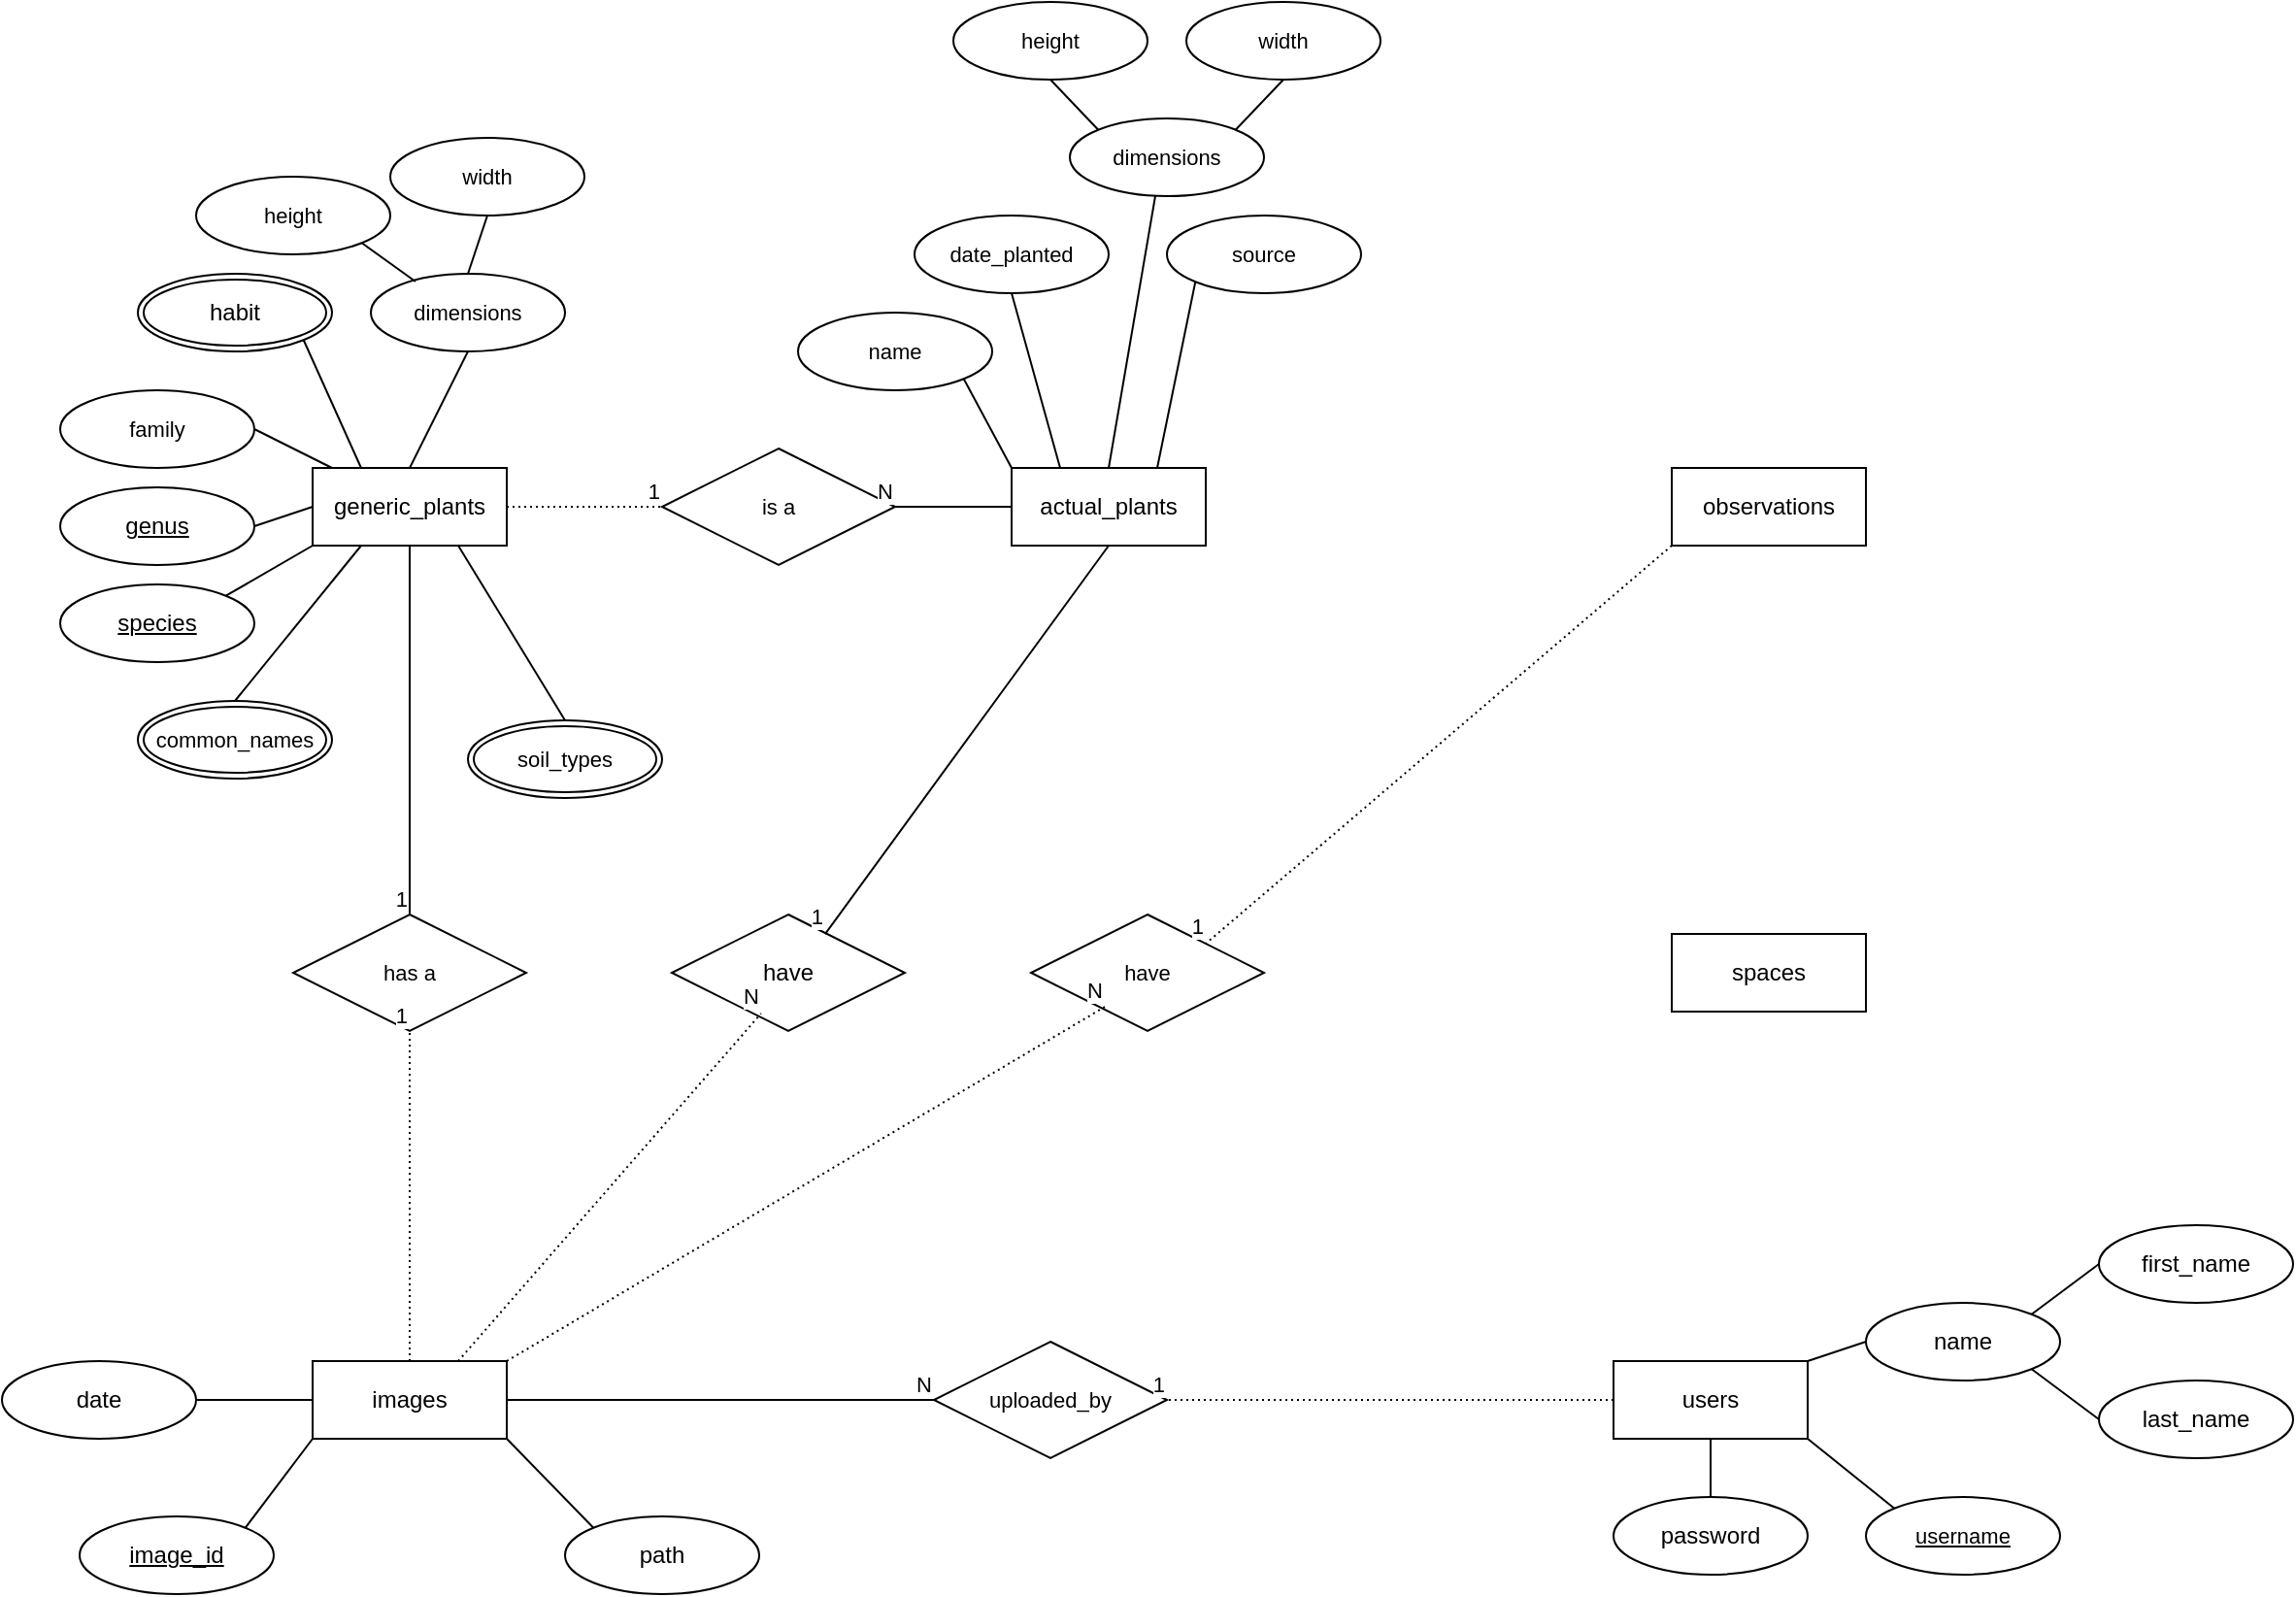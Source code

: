 <mxfile version="24.7.5">
  <diagram id="R2lEEEUBdFMjLlhIrx00" name="Page-1">
    <mxGraphModel dx="2074" dy="1106" grid="1" gridSize="10" guides="1" tooltips="1" connect="1" arrows="1" fold="1" page="1" pageScale="1" pageWidth="850" pageHeight="1100" math="0" shadow="0" extFonts="Permanent Marker^https://fonts.googleapis.com/css?family=Permanent+Marker">
      <root>
        <mxCell id="0" />
        <mxCell id="1" parent="0" />
        <mxCell id="8vloyq_Telz0-nq0sPVS-1" value="generic_plants" style="whiteSpace=wrap;html=1;align=center;fontSize=12;" parent="1" vertex="1">
          <mxGeometry x="180" y="460" width="100" height="40" as="geometry" />
        </mxCell>
        <mxCell id="GQBnyUPq5ZIcI_zQH5y9-13" style="edgeStyle=none;shape=connector;rounded=0;orthogonalLoop=1;jettySize=auto;html=1;exitX=0.75;exitY=0;exitDx=0;exitDy=0;entryX=0;entryY=1;entryDx=0;entryDy=0;strokeColor=default;align=center;verticalAlign=middle;fontFamily=Helvetica;fontSize=11;fontColor=default;labelBackgroundColor=default;endArrow=none;endFill=0;" edge="1" parent="1" source="8vloyq_Telz0-nq0sPVS-2" target="GQBnyUPq5ZIcI_zQH5y9-12">
          <mxGeometry relative="1" as="geometry" />
        </mxCell>
        <mxCell id="8vloyq_Telz0-nq0sPVS-2" value="actual_plants" style="whiteSpace=wrap;html=1;align=center;fontSize=12;" parent="1" vertex="1">
          <mxGeometry x="540" y="460" width="100" height="40" as="geometry" />
        </mxCell>
        <mxCell id="8vloyq_Telz0-nq0sPVS-4" style="rounded=0;orthogonalLoop=1;jettySize=auto;html=1;exitX=1;exitY=1;exitDx=0;exitDy=0;entryX=0.25;entryY=0;entryDx=0;entryDy=0;endArrow=none;endFill=0;fontSize=12;" parent="1" source="8vloyq_Telz0-nq0sPVS-3" target="8vloyq_Telz0-nq0sPVS-1" edge="1">
          <mxGeometry relative="1" as="geometry" />
        </mxCell>
        <mxCell id="8vloyq_Telz0-nq0sPVS-3" value="habit" style="ellipse;shape=doubleEllipse;margin=3;whiteSpace=wrap;html=1;align=center;fontSize=12;" parent="1" vertex="1">
          <mxGeometry x="90" y="360" width="100" height="40" as="geometry" />
        </mxCell>
        <mxCell id="8vloyq_Telz0-nq0sPVS-7" style="edgeStyle=none;shape=connector;rounded=0;orthogonalLoop=1;jettySize=auto;html=1;exitX=1;exitY=0.5;exitDx=0;exitDy=0;entryX=0;entryY=0.5;entryDx=0;entryDy=0;strokeColor=default;align=center;verticalAlign=middle;fontFamily=Helvetica;fontSize=12;fontColor=default;labelBackgroundColor=default;endArrow=none;endFill=0;" parent="1" source="8vloyq_Telz0-nq0sPVS-6" target="8vloyq_Telz0-nq0sPVS-1" edge="1">
          <mxGeometry relative="1" as="geometry" />
        </mxCell>
        <mxCell id="8vloyq_Telz0-nq0sPVS-6" value="genus" style="ellipse;whiteSpace=wrap;html=1;align=center;fontStyle=4;fontFamily=Helvetica;fontSize=12;fontColor=default;labelBackgroundColor=default;" parent="1" vertex="1">
          <mxGeometry x="50" y="470" width="100" height="40" as="geometry" />
        </mxCell>
        <mxCell id="8vloyq_Telz0-nq0sPVS-9" style="edgeStyle=none;shape=connector;rounded=0;orthogonalLoop=1;jettySize=auto;html=1;exitX=1;exitY=0;exitDx=0;exitDy=0;entryX=0;entryY=1;entryDx=0;entryDy=0;strokeColor=default;align=center;verticalAlign=middle;fontFamily=Helvetica;fontSize=12;fontColor=default;labelBackgroundColor=default;endArrow=none;endFill=0;" parent="1" source="8vloyq_Telz0-nq0sPVS-8" target="8vloyq_Telz0-nq0sPVS-1" edge="1">
          <mxGeometry relative="1" as="geometry" />
        </mxCell>
        <mxCell id="8vloyq_Telz0-nq0sPVS-8" value="species" style="ellipse;whiteSpace=wrap;html=1;align=center;fontStyle=4;fontFamily=Helvetica;fontSize=12;fontColor=default;labelBackgroundColor=default;" parent="1" vertex="1">
          <mxGeometry x="50" y="520" width="100" height="40" as="geometry" />
        </mxCell>
        <mxCell id="8vloyq_Telz0-nq0sPVS-10" value="images" style="whiteSpace=wrap;html=1;align=center;fontFamily=Helvetica;fontSize=12;fontColor=default;labelBackgroundColor=default;" parent="1" vertex="1">
          <mxGeometry x="180" y="920" width="100" height="40" as="geometry" />
        </mxCell>
        <mxCell id="8vloyq_Telz0-nq0sPVS-12" style="edgeStyle=none;shape=connector;rounded=0;orthogonalLoop=1;jettySize=auto;html=1;exitX=1;exitY=0;exitDx=0;exitDy=0;strokeColor=default;align=center;verticalAlign=middle;fontFamily=Helvetica;fontSize=12;fontColor=default;labelBackgroundColor=default;endArrow=none;endFill=0;entryX=0;entryY=1;entryDx=0;entryDy=0;" parent="1" source="8vloyq_Telz0-nq0sPVS-11" target="8vloyq_Telz0-nq0sPVS-10" edge="1">
          <mxGeometry relative="1" as="geometry">
            <mxPoint x="180" y="970" as="targetPoint" />
          </mxGeometry>
        </mxCell>
        <mxCell id="8vloyq_Telz0-nq0sPVS-11" value="image_id" style="ellipse;whiteSpace=wrap;html=1;align=center;fontStyle=4;fontFamily=Helvetica;fontSize=12;fontColor=default;labelBackgroundColor=default;" parent="1" vertex="1">
          <mxGeometry x="60" y="1000" width="100" height="40" as="geometry" />
        </mxCell>
        <mxCell id="8vloyq_Telz0-nq0sPVS-14" style="edgeStyle=none;shape=connector;rounded=0;orthogonalLoop=1;jettySize=auto;html=1;exitX=0;exitY=0;exitDx=0;exitDy=0;entryX=1;entryY=1;entryDx=0;entryDy=0;strokeColor=default;align=center;verticalAlign=middle;fontFamily=Helvetica;fontSize=12;fontColor=default;labelBackgroundColor=default;endArrow=none;endFill=0;" parent="1" source="8vloyq_Telz0-nq0sPVS-13" target="8vloyq_Telz0-nq0sPVS-10" edge="1">
          <mxGeometry relative="1" as="geometry" />
        </mxCell>
        <mxCell id="8vloyq_Telz0-nq0sPVS-13" value="path" style="ellipse;whiteSpace=wrap;html=1;align=center;fontFamily=Helvetica;fontSize=12;fontColor=default;labelBackgroundColor=default;" parent="1" vertex="1">
          <mxGeometry x="310" y="1000" width="100" height="40" as="geometry" />
        </mxCell>
        <mxCell id="8vloyq_Telz0-nq0sPVS-16" style="edgeStyle=none;shape=connector;rounded=0;orthogonalLoop=1;jettySize=auto;html=1;exitX=1;exitY=0.5;exitDx=0;exitDy=0;entryX=0;entryY=0.5;entryDx=0;entryDy=0;strokeColor=default;align=center;verticalAlign=middle;fontFamily=Helvetica;fontSize=12;fontColor=default;labelBackgroundColor=default;endArrow=none;endFill=0;" parent="1" source="8vloyq_Telz0-nq0sPVS-15" target="8vloyq_Telz0-nq0sPVS-10" edge="1">
          <mxGeometry relative="1" as="geometry" />
        </mxCell>
        <mxCell id="8vloyq_Telz0-nq0sPVS-15" value="date" style="ellipse;whiteSpace=wrap;html=1;align=center;fontFamily=Helvetica;fontSize=12;fontColor=default;labelBackgroundColor=default;" parent="1" vertex="1">
          <mxGeometry x="20" y="920" width="100" height="40" as="geometry" />
        </mxCell>
        <mxCell id="8vloyq_Telz0-nq0sPVS-17" value="users" style="whiteSpace=wrap;html=1;align=center;fontFamily=Helvetica;fontSize=12;fontColor=default;labelBackgroundColor=default;" parent="1" vertex="1">
          <mxGeometry x="850" y="920" width="100" height="40" as="geometry" />
        </mxCell>
        <mxCell id="8vloyq_Telz0-nq0sPVS-18" value="observations" style="whiteSpace=wrap;html=1;align=center;fontFamily=Helvetica;fontSize=12;fontColor=default;labelBackgroundColor=default;" parent="1" vertex="1">
          <mxGeometry x="880" y="460" width="100" height="40" as="geometry" />
        </mxCell>
        <mxCell id="8vloyq_Telz0-nq0sPVS-19" value="&lt;div style=&quot;font-size: 12px;&quot;&gt;spaces&lt;/div&gt;" style="whiteSpace=wrap;html=1;align=center;fontFamily=Helvetica;fontSize=12;fontColor=default;labelBackgroundColor=default;" parent="1" vertex="1">
          <mxGeometry x="880" y="700" width="100" height="40" as="geometry" />
        </mxCell>
        <mxCell id="8vloyq_Telz0-nq0sPVS-27" style="edgeStyle=none;shape=connector;rounded=0;orthogonalLoop=1;jettySize=auto;html=1;exitX=0;exitY=0.5;exitDx=0;exitDy=0;entryX=1;entryY=0;entryDx=0;entryDy=0;strokeColor=default;align=center;verticalAlign=middle;fontFamily=Helvetica;fontSize=12;fontColor=default;labelBackgroundColor=default;endArrow=none;endFill=0;" parent="1" source="8vloyq_Telz0-nq0sPVS-22" target="8vloyq_Telz0-nq0sPVS-17" edge="1">
          <mxGeometry relative="1" as="geometry" />
        </mxCell>
        <mxCell id="8vloyq_Telz0-nq0sPVS-22" value="name" style="ellipse;whiteSpace=wrap;html=1;align=center;fontFamily=Helvetica;fontSize=12;fontColor=default;labelBackgroundColor=default;" parent="1" vertex="1">
          <mxGeometry x="980" y="890" width="100" height="40" as="geometry" />
        </mxCell>
        <mxCell id="8vloyq_Telz0-nq0sPVS-25" style="edgeStyle=none;shape=connector;rounded=0;orthogonalLoop=1;jettySize=auto;html=1;exitX=0;exitY=0.5;exitDx=0;exitDy=0;entryX=1;entryY=0;entryDx=0;entryDy=0;strokeColor=default;align=center;verticalAlign=middle;fontFamily=Helvetica;fontSize=12;fontColor=default;labelBackgroundColor=default;endArrow=none;endFill=0;" parent="1" source="8vloyq_Telz0-nq0sPVS-23" target="8vloyq_Telz0-nq0sPVS-22" edge="1">
          <mxGeometry relative="1" as="geometry" />
        </mxCell>
        <mxCell id="8vloyq_Telz0-nq0sPVS-23" value="first_name" style="ellipse;whiteSpace=wrap;html=1;align=center;fontFamily=Helvetica;fontSize=12;fontColor=default;labelBackgroundColor=default;" parent="1" vertex="1">
          <mxGeometry x="1100" y="850" width="100" height="40" as="geometry" />
        </mxCell>
        <mxCell id="8vloyq_Telz0-nq0sPVS-26" style="edgeStyle=none;shape=connector;rounded=0;orthogonalLoop=1;jettySize=auto;html=1;exitX=0;exitY=0.5;exitDx=0;exitDy=0;entryX=1;entryY=1;entryDx=0;entryDy=0;strokeColor=default;align=center;verticalAlign=middle;fontFamily=Helvetica;fontSize=12;fontColor=default;labelBackgroundColor=default;endArrow=none;endFill=0;" parent="1" source="8vloyq_Telz0-nq0sPVS-24" target="8vloyq_Telz0-nq0sPVS-22" edge="1">
          <mxGeometry relative="1" as="geometry" />
        </mxCell>
        <mxCell id="8vloyq_Telz0-nq0sPVS-24" value="last_name" style="ellipse;whiteSpace=wrap;html=1;align=center;fontFamily=Helvetica;fontSize=12;fontColor=default;labelBackgroundColor=default;" parent="1" vertex="1">
          <mxGeometry x="1100" y="930" width="100" height="40" as="geometry" />
        </mxCell>
        <mxCell id="8vloyq_Telz0-nq0sPVS-29" style="edgeStyle=none;shape=connector;rounded=0;orthogonalLoop=1;jettySize=auto;html=1;exitX=0;exitY=0;exitDx=0;exitDy=0;entryX=1;entryY=1;entryDx=0;entryDy=0;strokeColor=default;align=center;verticalAlign=middle;fontFamily=Helvetica;fontSize=11;fontColor=default;labelBackgroundColor=default;endArrow=none;endFill=0;" parent="1" source="8vloyq_Telz0-nq0sPVS-28" target="8vloyq_Telz0-nq0sPVS-17" edge="1">
          <mxGeometry relative="1" as="geometry" />
        </mxCell>
        <mxCell id="8vloyq_Telz0-nq0sPVS-28" value="username" style="ellipse;whiteSpace=wrap;html=1;align=center;fontStyle=4;fontFamily=Helvetica;fontSize=11;fontColor=default;labelBackgroundColor=default;" parent="1" vertex="1">
          <mxGeometry x="980" y="990" width="100" height="40" as="geometry" />
        </mxCell>
        <mxCell id="8vloyq_Telz0-nq0sPVS-31" style="edgeStyle=none;shape=connector;rounded=0;orthogonalLoop=1;jettySize=auto;html=1;exitX=0.5;exitY=0;exitDx=0;exitDy=0;entryX=0.25;entryY=1;entryDx=0;entryDy=0;strokeColor=default;align=center;verticalAlign=middle;fontFamily=Helvetica;fontSize=11;fontColor=default;labelBackgroundColor=default;endArrow=none;endFill=0;" parent="1" source="8vloyq_Telz0-nq0sPVS-30" target="8vloyq_Telz0-nq0sPVS-1" edge="1">
          <mxGeometry relative="1" as="geometry" />
        </mxCell>
        <mxCell id="8vloyq_Telz0-nq0sPVS-30" value="common_names" style="ellipse;shape=doubleEllipse;margin=3;whiteSpace=wrap;html=1;align=center;fontFamily=Helvetica;fontSize=11;fontColor=default;labelBackgroundColor=default;" parent="1" vertex="1">
          <mxGeometry x="90" y="580" width="100" height="40" as="geometry" />
        </mxCell>
        <mxCell id="8vloyq_Telz0-nq0sPVS-33" style="edgeStyle=none;shape=connector;rounded=0;orthogonalLoop=1;jettySize=auto;html=1;exitX=1;exitY=0.5;exitDx=0;exitDy=0;strokeColor=default;align=center;verticalAlign=middle;fontFamily=Helvetica;fontSize=11;fontColor=default;labelBackgroundColor=default;endArrow=none;endFill=0;" parent="1" source="8vloyq_Telz0-nq0sPVS-32" edge="1">
          <mxGeometry relative="1" as="geometry">
            <mxPoint x="190" y="460" as="targetPoint" />
          </mxGeometry>
        </mxCell>
        <mxCell id="8vloyq_Telz0-nq0sPVS-32" value="family" style="ellipse;whiteSpace=wrap;html=1;align=center;fontFamily=Helvetica;fontSize=11;fontColor=default;labelBackgroundColor=default;" parent="1" vertex="1">
          <mxGeometry x="50" y="420" width="100" height="40" as="geometry" />
        </mxCell>
        <mxCell id="8vloyq_Telz0-nq0sPVS-37" style="edgeStyle=none;shape=connector;rounded=0;orthogonalLoop=1;jettySize=auto;html=1;exitX=0.5;exitY=1;exitDx=0;exitDy=0;entryX=0.5;entryY=0;entryDx=0;entryDy=0;strokeColor=default;align=center;verticalAlign=middle;fontFamily=Helvetica;fontSize=11;fontColor=default;labelBackgroundColor=default;endArrow=none;endFill=0;" parent="1" source="8vloyq_Telz0-nq0sPVS-34" target="8vloyq_Telz0-nq0sPVS-1" edge="1">
          <mxGeometry relative="1" as="geometry" />
        </mxCell>
        <mxCell id="8vloyq_Telz0-nq0sPVS-34" value="dimensions" style="ellipse;whiteSpace=wrap;html=1;align=center;fontFamily=Helvetica;fontSize=11;fontColor=default;labelBackgroundColor=default;" parent="1" vertex="1">
          <mxGeometry x="210" y="360" width="100" height="40" as="geometry" />
        </mxCell>
        <mxCell id="8vloyq_Telz0-nq0sPVS-35" value="height" style="ellipse;whiteSpace=wrap;html=1;align=center;fontFamily=Helvetica;fontSize=11;fontColor=default;labelBackgroundColor=default;" parent="1" vertex="1">
          <mxGeometry x="120" y="310" width="100" height="40" as="geometry" />
        </mxCell>
        <mxCell id="8vloyq_Telz0-nq0sPVS-39" style="edgeStyle=none;shape=connector;rounded=0;orthogonalLoop=1;jettySize=auto;html=1;exitX=0.5;exitY=1;exitDx=0;exitDy=0;entryX=0.5;entryY=0;entryDx=0;entryDy=0;strokeColor=default;align=center;verticalAlign=middle;fontFamily=Helvetica;fontSize=11;fontColor=default;labelBackgroundColor=default;endArrow=none;endFill=0;" parent="1" source="8vloyq_Telz0-nq0sPVS-36" target="8vloyq_Telz0-nq0sPVS-34" edge="1">
          <mxGeometry relative="1" as="geometry" />
        </mxCell>
        <mxCell id="8vloyq_Telz0-nq0sPVS-36" value="width" style="ellipse;whiteSpace=wrap;html=1;align=center;fontFamily=Helvetica;fontSize=11;fontColor=default;labelBackgroundColor=default;" parent="1" vertex="1">
          <mxGeometry x="220" y="290" width="100" height="40" as="geometry" />
        </mxCell>
        <mxCell id="8vloyq_Telz0-nq0sPVS-38" style="edgeStyle=none;shape=connector;rounded=0;orthogonalLoop=1;jettySize=auto;html=1;exitX=1;exitY=1;exitDx=0;exitDy=0;entryX=0.23;entryY=0.1;entryDx=0;entryDy=0;entryPerimeter=0;strokeColor=default;align=center;verticalAlign=middle;fontFamily=Helvetica;fontSize=11;fontColor=default;labelBackgroundColor=default;endArrow=none;endFill=0;" parent="1" source="8vloyq_Telz0-nq0sPVS-35" target="8vloyq_Telz0-nq0sPVS-34" edge="1">
          <mxGeometry relative="1" as="geometry" />
        </mxCell>
        <mxCell id="8vloyq_Telz0-nq0sPVS-40" value="is a" style="shape=rhombus;perimeter=rhombusPerimeter;whiteSpace=wrap;html=1;align=center;fontFamily=Helvetica;fontSize=11;fontColor=default;labelBackgroundColor=default;" parent="1" vertex="1">
          <mxGeometry x="360" y="450" width="120" height="60" as="geometry" />
        </mxCell>
        <mxCell id="8vloyq_Telz0-nq0sPVS-45" value="" style="endArrow=none;html=1;rounded=0;strokeColor=default;align=center;verticalAlign=middle;fontFamily=Helvetica;fontSize=11;fontColor=default;labelBackgroundColor=default;entryX=1;entryY=0.5;entryDx=0;entryDy=0;exitX=0;exitY=0.5;exitDx=0;exitDy=0;" parent="1" source="8vloyq_Telz0-nq0sPVS-2" target="8vloyq_Telz0-nq0sPVS-40" edge="1">
          <mxGeometry relative="1" as="geometry">
            <mxPoint x="340" y="620" as="sourcePoint" />
            <mxPoint x="500" y="620" as="targetPoint" />
          </mxGeometry>
        </mxCell>
        <mxCell id="8vloyq_Telz0-nq0sPVS-46" value="N" style="resizable=0;html=1;whiteSpace=wrap;align=right;verticalAlign=bottom;fontFamily=Helvetica;fontSize=11;fontColor=default;labelBackgroundColor=default;" parent="8vloyq_Telz0-nq0sPVS-45" connectable="0" vertex="1">
          <mxGeometry x="1" relative="1" as="geometry" />
        </mxCell>
        <mxCell id="8vloyq_Telz0-nq0sPVS-47" value="" style="endArrow=none;html=1;rounded=0;dashed=1;dashPattern=1 2;strokeColor=default;align=center;verticalAlign=middle;fontFamily=Helvetica;fontSize=11;fontColor=default;labelBackgroundColor=default;entryX=0;entryY=0.5;entryDx=0;entryDy=0;exitX=1;exitY=0.5;exitDx=0;exitDy=0;" parent="1" source="8vloyq_Telz0-nq0sPVS-1" target="8vloyq_Telz0-nq0sPVS-40" edge="1">
          <mxGeometry relative="1" as="geometry">
            <mxPoint x="320" y="620" as="sourcePoint" />
            <mxPoint x="480" y="620" as="targetPoint" />
          </mxGeometry>
        </mxCell>
        <mxCell id="8vloyq_Telz0-nq0sPVS-48" value="1" style="resizable=0;html=1;whiteSpace=wrap;align=right;verticalAlign=bottom;fontFamily=Helvetica;fontSize=11;fontColor=default;labelBackgroundColor=default;" parent="8vloyq_Telz0-nq0sPVS-47" connectable="0" vertex="1">
          <mxGeometry x="1" relative="1" as="geometry" />
        </mxCell>
        <mxCell id="8vloyq_Telz0-nq0sPVS-50" style="edgeStyle=none;shape=connector;rounded=0;orthogonalLoop=1;jettySize=auto;html=1;exitX=1;exitY=1;exitDx=0;exitDy=0;entryX=0;entryY=0;entryDx=0;entryDy=0;strokeColor=default;align=center;verticalAlign=middle;fontFamily=Helvetica;fontSize=11;fontColor=default;labelBackgroundColor=default;endArrow=none;endFill=0;" parent="1" source="8vloyq_Telz0-nq0sPVS-49" target="8vloyq_Telz0-nq0sPVS-2" edge="1">
          <mxGeometry relative="1" as="geometry" />
        </mxCell>
        <mxCell id="8vloyq_Telz0-nq0sPVS-49" value="name" style="ellipse;whiteSpace=wrap;html=1;align=center;fontFamily=Helvetica;fontSize=11;fontColor=default;labelBackgroundColor=default;" parent="1" vertex="1">
          <mxGeometry x="430" y="380" width="100" height="40" as="geometry" />
        </mxCell>
        <mxCell id="8vloyq_Telz0-nq0sPVS-55" style="edgeStyle=none;shape=connector;rounded=0;orthogonalLoop=1;jettySize=auto;html=1;exitX=0.5;exitY=1;exitDx=0;exitDy=0;entryX=0.25;entryY=0;entryDx=0;entryDy=0;strokeColor=default;align=center;verticalAlign=middle;fontFamily=Helvetica;fontSize=11;fontColor=default;labelBackgroundColor=default;endArrow=none;endFill=0;" parent="1" source="8vloyq_Telz0-nq0sPVS-51" target="8vloyq_Telz0-nq0sPVS-2" edge="1">
          <mxGeometry relative="1" as="geometry" />
        </mxCell>
        <mxCell id="8vloyq_Telz0-nq0sPVS-51" value="date_planted" style="ellipse;whiteSpace=wrap;html=1;align=center;fontFamily=Helvetica;fontSize=11;fontColor=default;labelBackgroundColor=default;" parent="1" vertex="1">
          <mxGeometry x="490" y="330" width="100" height="40" as="geometry" />
        </mxCell>
        <mxCell id="8vloyq_Telz0-nq0sPVS-54" style="edgeStyle=none;shape=connector;rounded=0;orthogonalLoop=1;jettySize=auto;html=1;exitX=0.5;exitY=0;exitDx=0;exitDy=0;entryX=0.75;entryY=1;entryDx=0;entryDy=0;strokeColor=default;align=center;verticalAlign=middle;fontFamily=Helvetica;fontSize=11;fontColor=default;labelBackgroundColor=default;endArrow=none;endFill=0;" parent="1" source="8vloyq_Telz0-nq0sPVS-53" target="8vloyq_Telz0-nq0sPVS-1" edge="1">
          <mxGeometry relative="1" as="geometry" />
        </mxCell>
        <mxCell id="8vloyq_Telz0-nq0sPVS-53" value="soil_types" style="ellipse;shape=doubleEllipse;margin=3;whiteSpace=wrap;html=1;align=center;fontFamily=Helvetica;fontSize=11;fontColor=default;labelBackgroundColor=default;" parent="1" vertex="1">
          <mxGeometry x="260" y="590" width="100" height="40" as="geometry" />
        </mxCell>
        <mxCell id="8vloyq_Telz0-nq0sPVS-59" style="edgeStyle=none;shape=connector;rounded=0;orthogonalLoop=1;jettySize=auto;html=1;exitX=0;exitY=0;exitDx=0;exitDy=0;entryX=0.5;entryY=1;entryDx=0;entryDy=0;strokeColor=default;align=center;verticalAlign=middle;fontFamily=Helvetica;fontSize=11;fontColor=default;labelBackgroundColor=default;endArrow=none;endFill=0;" parent="1" source="8vloyq_Telz0-nq0sPVS-56" target="8vloyq_Telz0-nq0sPVS-57" edge="1">
          <mxGeometry relative="1" as="geometry" />
        </mxCell>
        <mxCell id="8vloyq_Telz0-nq0sPVS-60" style="edgeStyle=none;shape=connector;rounded=0;orthogonalLoop=1;jettySize=auto;html=1;exitX=1;exitY=0;exitDx=0;exitDy=0;entryX=0.5;entryY=1;entryDx=0;entryDy=0;strokeColor=default;align=center;verticalAlign=middle;fontFamily=Helvetica;fontSize=11;fontColor=default;labelBackgroundColor=default;endArrow=none;endFill=0;" parent="1" source="8vloyq_Telz0-nq0sPVS-56" target="8vloyq_Telz0-nq0sPVS-58" edge="1">
          <mxGeometry relative="1" as="geometry" />
        </mxCell>
        <mxCell id="8vloyq_Telz0-nq0sPVS-56" value="dimensions" style="ellipse;whiteSpace=wrap;html=1;align=center;fontFamily=Helvetica;fontSize=11;fontColor=default;labelBackgroundColor=default;" parent="1" vertex="1">
          <mxGeometry x="570" y="280" width="100" height="40" as="geometry" />
        </mxCell>
        <mxCell id="8vloyq_Telz0-nq0sPVS-57" value="height" style="ellipse;whiteSpace=wrap;html=1;align=center;fontFamily=Helvetica;fontSize=11;fontColor=default;labelBackgroundColor=default;" parent="1" vertex="1">
          <mxGeometry x="510" y="220" width="100" height="40" as="geometry" />
        </mxCell>
        <mxCell id="8vloyq_Telz0-nq0sPVS-58" value="width" style="ellipse;whiteSpace=wrap;html=1;align=center;fontFamily=Helvetica;fontSize=11;fontColor=default;labelBackgroundColor=default;" parent="1" vertex="1">
          <mxGeometry x="630" y="220" width="100" height="40" as="geometry" />
        </mxCell>
        <mxCell id="8vloyq_Telz0-nq0sPVS-61" style="edgeStyle=none;shape=connector;rounded=0;orthogonalLoop=1;jettySize=auto;html=1;exitX=0.5;exitY=0;exitDx=0;exitDy=0;entryX=0.44;entryY=1;entryDx=0;entryDy=0;entryPerimeter=0;strokeColor=default;align=center;verticalAlign=middle;fontFamily=Helvetica;fontSize=11;fontColor=default;labelBackgroundColor=default;endArrow=none;endFill=0;" parent="1" source="8vloyq_Telz0-nq0sPVS-2" target="8vloyq_Telz0-nq0sPVS-56" edge="1">
          <mxGeometry relative="1" as="geometry" />
        </mxCell>
        <mxCell id="8vloyq_Telz0-nq0sPVS-62" value="has a" style="shape=rhombus;perimeter=rhombusPerimeter;whiteSpace=wrap;html=1;align=center;fontFamily=Helvetica;fontSize=11;fontColor=default;labelBackgroundColor=default;" parent="1" vertex="1">
          <mxGeometry x="170" y="690" width="120" height="60" as="geometry" />
        </mxCell>
        <mxCell id="8vloyq_Telz0-nq0sPVS-65" value="" style="endArrow=none;html=1;rounded=0;strokeColor=default;align=center;verticalAlign=middle;fontFamily=Helvetica;fontSize=11;fontColor=default;labelBackgroundColor=default;entryX=0.5;entryY=0;entryDx=0;entryDy=0;exitX=0.5;exitY=1;exitDx=0;exitDy=0;" parent="1" source="8vloyq_Telz0-nq0sPVS-1" target="8vloyq_Telz0-nq0sPVS-62" edge="1">
          <mxGeometry relative="1" as="geometry">
            <mxPoint x="520" y="630" as="sourcePoint" />
            <mxPoint x="680" y="630" as="targetPoint" />
          </mxGeometry>
        </mxCell>
        <mxCell id="8vloyq_Telz0-nq0sPVS-66" value="1" style="resizable=0;html=1;whiteSpace=wrap;align=right;verticalAlign=bottom;fontFamily=Helvetica;fontSize=11;fontColor=default;labelBackgroundColor=default;" parent="8vloyq_Telz0-nq0sPVS-65" connectable="0" vertex="1">
          <mxGeometry x="1" relative="1" as="geometry" />
        </mxCell>
        <mxCell id="8vloyq_Telz0-nq0sPVS-67" value="" style="endArrow=none;html=1;rounded=0;dashed=1;dashPattern=1 2;strokeColor=default;align=center;verticalAlign=middle;fontFamily=Helvetica;fontSize=11;fontColor=default;labelBackgroundColor=default;entryX=0.5;entryY=1;entryDx=0;entryDy=0;exitX=0.5;exitY=0;exitDx=0;exitDy=0;" parent="1" source="8vloyq_Telz0-nq0sPVS-10" target="8vloyq_Telz0-nq0sPVS-62" edge="1">
          <mxGeometry relative="1" as="geometry">
            <mxPoint x="520" y="630" as="sourcePoint" />
            <mxPoint x="680" y="630" as="targetPoint" />
          </mxGeometry>
        </mxCell>
        <mxCell id="8vloyq_Telz0-nq0sPVS-68" value="1" style="resizable=0;html=1;whiteSpace=wrap;align=right;verticalAlign=bottom;fontFamily=Helvetica;fontSize=11;fontColor=default;labelBackgroundColor=default;" parent="8vloyq_Telz0-nq0sPVS-67" connectable="0" vertex="1">
          <mxGeometry x="1" relative="1" as="geometry" />
        </mxCell>
        <mxCell id="8vloyq_Telz0-nq0sPVS-69" value="uploaded_by" style="shape=rhombus;perimeter=rhombusPerimeter;whiteSpace=wrap;html=1;align=center;fontFamily=Helvetica;fontSize=11;fontColor=default;labelBackgroundColor=default;" parent="1" vertex="1">
          <mxGeometry x="500" y="910" width="120" height="60" as="geometry" />
        </mxCell>
        <mxCell id="8vloyq_Telz0-nq0sPVS-70" value="" style="endArrow=none;html=1;rounded=0;strokeColor=default;align=center;verticalAlign=middle;fontFamily=Helvetica;fontSize=11;fontColor=default;labelBackgroundColor=default;entryX=0;entryY=0.5;entryDx=0;entryDy=0;exitX=1;exitY=0.5;exitDx=0;exitDy=0;" parent="1" source="8vloyq_Telz0-nq0sPVS-10" target="8vloyq_Telz0-nq0sPVS-69" edge="1">
          <mxGeometry relative="1" as="geometry">
            <mxPoint x="520" y="630" as="sourcePoint" />
            <mxPoint x="680" y="630" as="targetPoint" />
          </mxGeometry>
        </mxCell>
        <mxCell id="8vloyq_Telz0-nq0sPVS-71" value="N" style="resizable=0;html=1;whiteSpace=wrap;align=right;verticalAlign=bottom;fontFamily=Helvetica;fontSize=11;fontColor=default;labelBackgroundColor=default;" parent="8vloyq_Telz0-nq0sPVS-70" connectable="0" vertex="1">
          <mxGeometry x="1" relative="1" as="geometry" />
        </mxCell>
        <mxCell id="8vloyq_Telz0-nq0sPVS-72" value="" style="endArrow=none;html=1;rounded=0;dashed=1;dashPattern=1 2;strokeColor=default;align=center;verticalAlign=middle;fontFamily=Helvetica;fontSize=11;fontColor=default;labelBackgroundColor=default;entryX=1;entryY=0.5;entryDx=0;entryDy=0;exitX=0;exitY=0.5;exitDx=0;exitDy=0;" parent="1" source="8vloyq_Telz0-nq0sPVS-17" target="8vloyq_Telz0-nq0sPVS-69" edge="1">
          <mxGeometry relative="1" as="geometry">
            <mxPoint x="520" y="630" as="sourcePoint" />
            <mxPoint x="680" y="630" as="targetPoint" />
          </mxGeometry>
        </mxCell>
        <mxCell id="8vloyq_Telz0-nq0sPVS-73" value="1" style="resizable=0;html=1;whiteSpace=wrap;align=right;verticalAlign=bottom;fontFamily=Helvetica;fontSize=11;fontColor=default;labelBackgroundColor=default;" parent="8vloyq_Telz0-nq0sPVS-72" connectable="0" vertex="1">
          <mxGeometry x="1" relative="1" as="geometry" />
        </mxCell>
        <mxCell id="GQBnyUPq5ZIcI_zQH5y9-2" style="rounded=0;orthogonalLoop=1;jettySize=auto;html=1;exitX=0.5;exitY=0;exitDx=0;exitDy=0;entryX=0.5;entryY=1;entryDx=0;entryDy=0;endArrow=none;endFill=0;" edge="1" parent="1" source="GQBnyUPq5ZIcI_zQH5y9-1" target="8vloyq_Telz0-nq0sPVS-17">
          <mxGeometry relative="1" as="geometry" />
        </mxCell>
        <mxCell id="GQBnyUPq5ZIcI_zQH5y9-1" value="password" style="ellipse;whiteSpace=wrap;html=1;align=center;" vertex="1" parent="1">
          <mxGeometry x="850" y="990" width="100" height="40" as="geometry" />
        </mxCell>
        <mxCell id="GQBnyUPq5ZIcI_zQH5y9-4" value="have" style="shape=rhombus;perimeter=rhombusPerimeter;whiteSpace=wrap;html=1;align=center;" vertex="1" parent="1">
          <mxGeometry x="365" y="690" width="120" height="60" as="geometry" />
        </mxCell>
        <mxCell id="GQBnyUPq5ZIcI_zQH5y9-12" value="source" style="ellipse;whiteSpace=wrap;html=1;align=center;fontFamily=Helvetica;fontSize=11;fontColor=default;labelBackgroundColor=default;" vertex="1" parent="1">
          <mxGeometry x="620" y="330" width="100" height="40" as="geometry" />
        </mxCell>
        <mxCell id="GQBnyUPq5ZIcI_zQH5y9-14" value="have" style="shape=rhombus;perimeter=rhombusPerimeter;whiteSpace=wrap;html=1;align=center;fontFamily=Helvetica;fontSize=11;fontColor=default;labelBackgroundColor=default;" vertex="1" parent="1">
          <mxGeometry x="550" y="690" width="120" height="60" as="geometry" />
        </mxCell>
        <mxCell id="GQBnyUPq5ZIcI_zQH5y9-15" value="" style="endArrow=none;html=1;rounded=0;dashed=1;dashPattern=1 2;strokeColor=default;align=center;verticalAlign=middle;fontFamily=Helvetica;fontSize=11;fontColor=default;labelBackgroundColor=default;edgeStyle=none;entryX=0.383;entryY=0.85;entryDx=0;entryDy=0;exitX=0.75;exitY=0;exitDx=0;exitDy=0;entryPerimeter=0;" edge="1" parent="1" source="8vloyq_Telz0-nq0sPVS-10" target="GQBnyUPq5ZIcI_zQH5y9-4">
          <mxGeometry relative="1" as="geometry">
            <mxPoint x="420" y="620" as="sourcePoint" />
            <mxPoint x="580" y="620" as="targetPoint" />
          </mxGeometry>
        </mxCell>
        <mxCell id="GQBnyUPq5ZIcI_zQH5y9-16" value="N" style="resizable=0;html=1;whiteSpace=wrap;align=right;verticalAlign=bottom;fontFamily=Helvetica;fontSize=11;fontColor=default;labelBackgroundColor=default;" connectable="0" vertex="1" parent="GQBnyUPq5ZIcI_zQH5y9-15">
          <mxGeometry x="1" relative="1" as="geometry" />
        </mxCell>
        <mxCell id="GQBnyUPq5ZIcI_zQH5y9-17" value="" style="endArrow=none;html=1;rounded=0;strokeColor=default;align=center;verticalAlign=middle;fontFamily=Helvetica;fontSize=11;fontColor=default;labelBackgroundColor=default;edgeStyle=none;entryX=0.658;entryY=0.167;entryDx=0;entryDy=0;entryPerimeter=0;exitX=0.5;exitY=1;exitDx=0;exitDy=0;" edge="1" parent="1" source="8vloyq_Telz0-nq0sPVS-2" target="GQBnyUPq5ZIcI_zQH5y9-4">
          <mxGeometry relative="1" as="geometry">
            <mxPoint x="420" y="620" as="sourcePoint" />
            <mxPoint x="580" y="620" as="targetPoint" />
          </mxGeometry>
        </mxCell>
        <mxCell id="GQBnyUPq5ZIcI_zQH5y9-18" value="1" style="resizable=0;html=1;whiteSpace=wrap;align=right;verticalAlign=bottom;fontFamily=Helvetica;fontSize=11;fontColor=default;labelBackgroundColor=default;" connectable="0" vertex="1" parent="GQBnyUPq5ZIcI_zQH5y9-17">
          <mxGeometry x="1" relative="1" as="geometry" />
        </mxCell>
        <mxCell id="GQBnyUPq5ZIcI_zQH5y9-19" value="" style="endArrow=none;html=1;rounded=0;dashed=1;dashPattern=1 2;strokeColor=default;align=center;verticalAlign=middle;fontFamily=Helvetica;fontSize=11;fontColor=default;labelBackgroundColor=default;edgeStyle=none;entryX=0.325;entryY=0.783;entryDx=0;entryDy=0;exitX=1;exitY=0;exitDx=0;exitDy=0;entryPerimeter=0;" edge="1" parent="1" source="8vloyq_Telz0-nq0sPVS-10" target="GQBnyUPq5ZIcI_zQH5y9-14">
          <mxGeometry relative="1" as="geometry">
            <mxPoint x="265" y="930" as="sourcePoint" />
            <mxPoint x="421" y="751" as="targetPoint" />
          </mxGeometry>
        </mxCell>
        <mxCell id="GQBnyUPq5ZIcI_zQH5y9-20" value="N" style="resizable=0;html=1;whiteSpace=wrap;align=right;verticalAlign=bottom;fontFamily=Helvetica;fontSize=11;fontColor=default;labelBackgroundColor=default;" connectable="0" vertex="1" parent="GQBnyUPq5ZIcI_zQH5y9-19">
          <mxGeometry x="1" relative="1" as="geometry" />
        </mxCell>
        <mxCell id="GQBnyUPq5ZIcI_zQH5y9-21" value="" style="endArrow=none;html=1;rounded=0;dashed=1;dashPattern=1 2;strokeColor=default;align=center;verticalAlign=middle;fontFamily=Helvetica;fontSize=11;fontColor=default;labelBackgroundColor=default;edgeStyle=none;entryX=1;entryY=0;entryDx=0;entryDy=0;exitX=0;exitY=1;exitDx=0;exitDy=0;" edge="1" parent="1" source="8vloyq_Telz0-nq0sPVS-18" target="GQBnyUPq5ZIcI_zQH5y9-14">
          <mxGeometry relative="1" as="geometry">
            <mxPoint x="420" y="620" as="sourcePoint" />
            <mxPoint x="580" y="620" as="targetPoint" />
          </mxGeometry>
        </mxCell>
        <mxCell id="GQBnyUPq5ZIcI_zQH5y9-22" value="1" style="resizable=0;html=1;whiteSpace=wrap;align=right;verticalAlign=bottom;fontFamily=Helvetica;fontSize=11;fontColor=default;labelBackgroundColor=default;" connectable="0" vertex="1" parent="GQBnyUPq5ZIcI_zQH5y9-21">
          <mxGeometry x="1" relative="1" as="geometry" />
        </mxCell>
      </root>
    </mxGraphModel>
  </diagram>
</mxfile>
